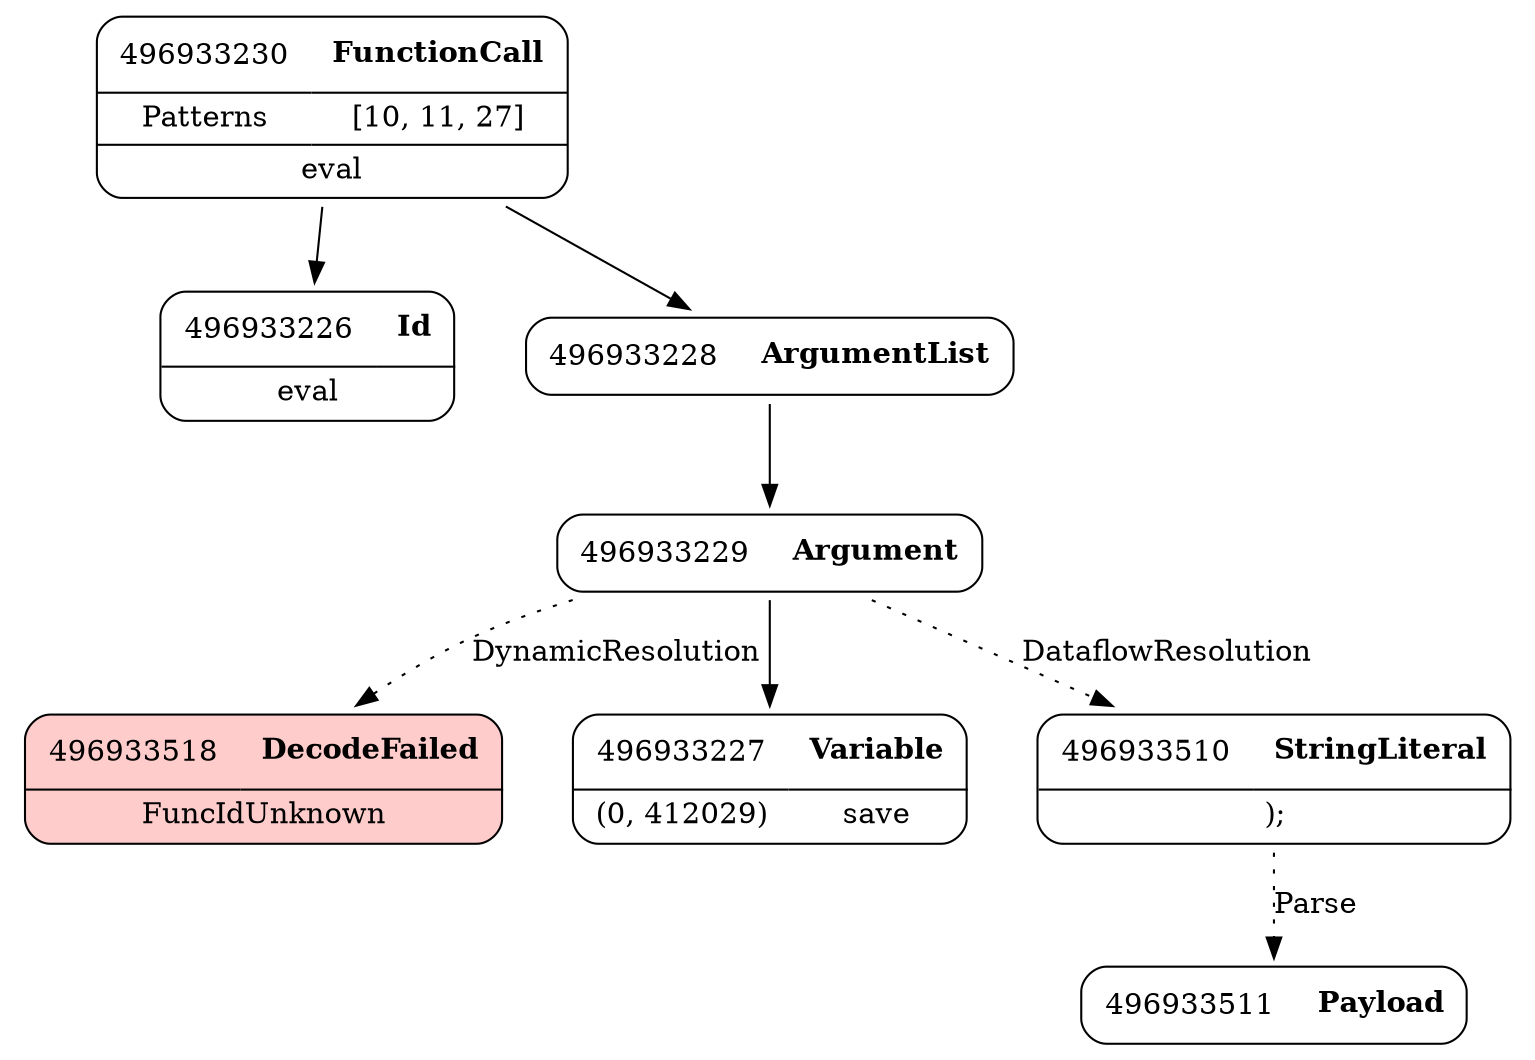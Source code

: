 digraph ast {
node [shape=none];
496933230 [label=<<TABLE border='1' cellspacing='0' cellpadding='10' style='rounded' ><TR><TD border='0'>496933230</TD><TD border='0'><B>FunctionCall</B></TD></TR><HR/><TR><TD border='0' cellpadding='5'>Patterns</TD><TD border='0' cellpadding='5'>[10, 11, 27]</TD></TR><HR/><TR><TD border='0' cellpadding='5' colspan='2'>eval</TD></TR></TABLE>>];
496933230 -> 496933226 [weight=2];
496933230 -> 496933228 [weight=2];
496933518 [label=<<TABLE border='1' cellspacing='0' cellpadding='10' style='rounded' bgcolor='#FFCCCC' ><TR><TD border='0'>496933518</TD><TD border='0'><B>DecodeFailed</B></TD></TR><HR/><TR><TD border='0' cellpadding='5' colspan='2'>FuncIdUnknown</TD></TR></TABLE>>];
496933228 [label=<<TABLE border='1' cellspacing='0' cellpadding='10' style='rounded' ><TR><TD border='0'>496933228</TD><TD border='0'><B>ArgumentList</B></TD></TR></TABLE>>];
496933228 -> 496933229 [weight=2];
496933229 [label=<<TABLE border='1' cellspacing='0' cellpadding='10' style='rounded' ><TR><TD border='0'>496933229</TD><TD border='0'><B>Argument</B></TD></TR></TABLE>>];
496933229 -> 496933227 [weight=2];
496933229 -> 496933518 [style=dotted,label=DynamicResolution];
496933229 -> 496933510 [style=dotted,label=DataflowResolution];
496933226 [label=<<TABLE border='1' cellspacing='0' cellpadding='10' style='rounded' ><TR><TD border='0'>496933226</TD><TD border='0'><B>Id</B></TD></TR><HR/><TR><TD border='0' cellpadding='5' colspan='2'>eval</TD></TR></TABLE>>];
496933227 [label=<<TABLE border='1' cellspacing='0' cellpadding='10' style='rounded' ><TR><TD border='0'>496933227</TD><TD border='0'><B>Variable</B></TD></TR><HR/><TR><TD border='0' cellpadding='5'>(0, 412029)</TD><TD border='0' cellpadding='5'>save</TD></TR></TABLE>>];
496933510 [label=<<TABLE border='1' cellspacing='0' cellpadding='10' style='rounded' ><TR><TD border='0'>496933510</TD><TD border='0'><B>StringLiteral</B></TD></TR><HR/><TR><TD border='0' cellpadding='5' colspan='2'>);</TD></TR></TABLE>>];
496933510 -> 496933511 [style=dotted,label=Parse];
496933511 [label=<<TABLE border='1' cellspacing='0' cellpadding='10' style='rounded' ><TR><TD border='0'>496933511</TD><TD border='0'><B>Payload</B></TD></TR></TABLE>>];
}
